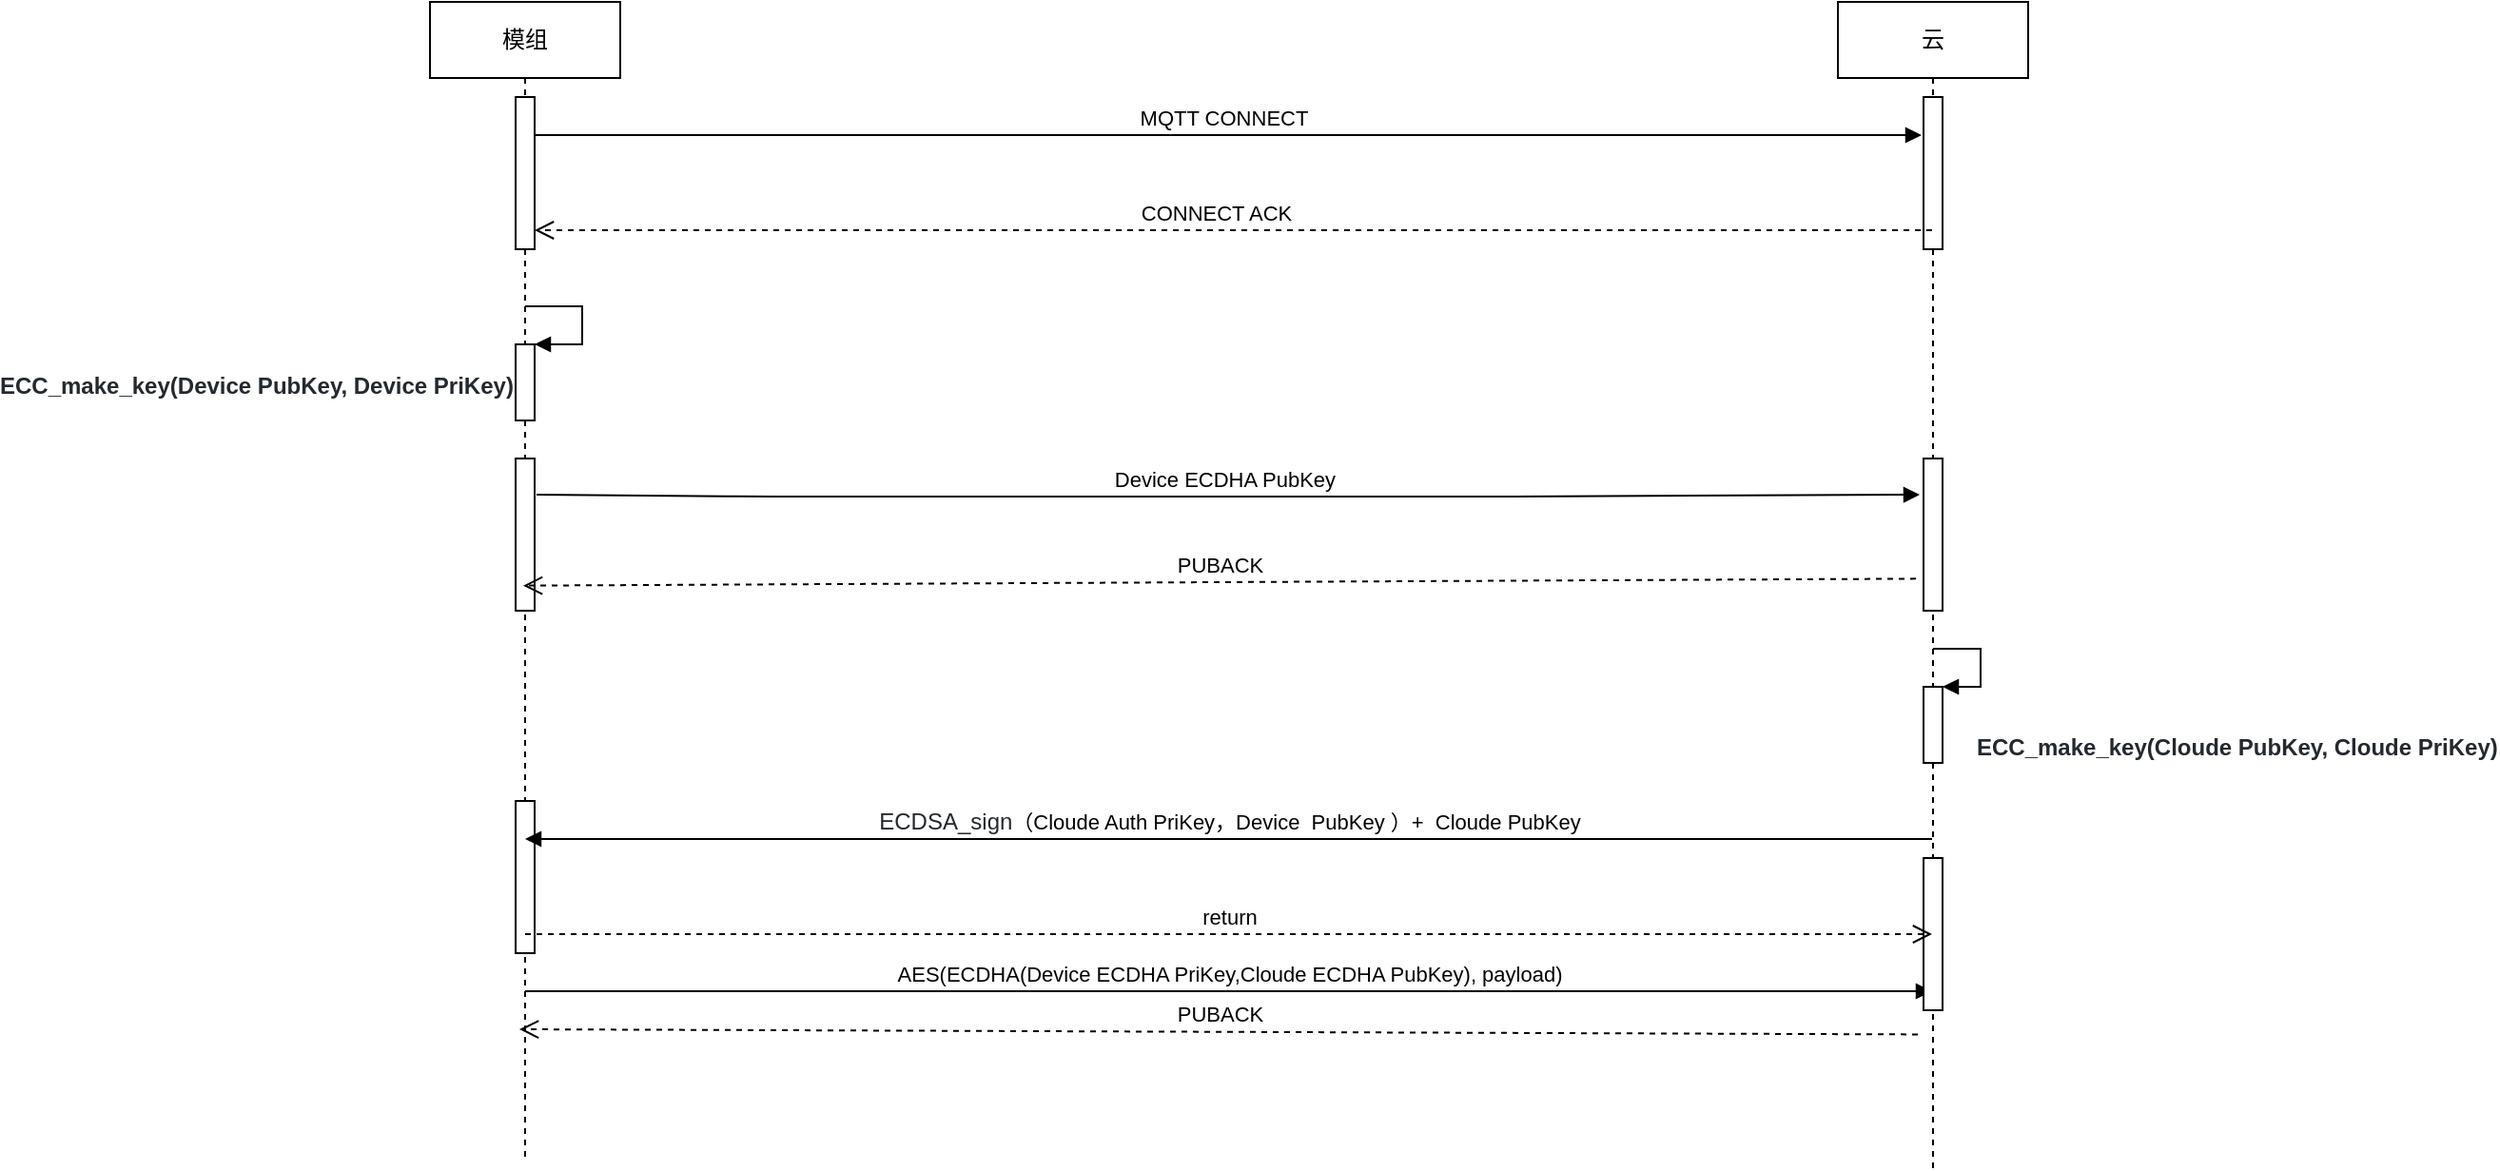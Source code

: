 <mxfile version="14.6.11" type="github">
  <diagram name="Page-1" id="e7e014a7-5840-1c2e-5031-d8a46d1fe8dd">
    <mxGraphModel dx="2591" dy="762" grid="1" gridSize="10" guides="1" tooltips="1" connect="1" arrows="1" fold="1" page="1" pageScale="1" pageWidth="1169" pageHeight="826" background="none" math="0" shadow="0">
      <root>
        <mxCell id="0" />
        <mxCell id="1" parent="0" />
        <mxCell id="wCIL7dhoobaamTL4FDUd-41" value="模组" style="shape=umlLifeline;perimeter=lifelinePerimeter;whiteSpace=wrap;html=1;container=1;collapsible=0;recursiveResize=0;outlineConnect=0;" vertex="1" parent="1">
          <mxGeometry x="170" y="80" width="100" height="610" as="geometry" />
        </mxCell>
        <mxCell id="wCIL7dhoobaamTL4FDUd-48" value="MQTT CONNECT" style="html=1;verticalAlign=bottom;endArrow=block;entryX=-0.1;entryY=0.25;entryDx=0;entryDy=0;entryPerimeter=0;" edge="1" parent="wCIL7dhoobaamTL4FDUd-41" target="wCIL7dhoobaamTL4FDUd-56">
          <mxGeometry width="80" relative="1" as="geometry">
            <mxPoint x="50" y="70" as="sourcePoint" />
            <mxPoint x="130" y="70" as="targetPoint" />
          </mxGeometry>
        </mxCell>
        <mxCell id="wCIL7dhoobaamTL4FDUd-54" value="AES(ECDHA(Device ECDHA PriKey,Cloude ECDHA PubKey), payload)" style="html=1;verticalAlign=bottom;endArrow=block;" edge="1" parent="wCIL7dhoobaamTL4FDUd-41" target="wCIL7dhoobaamTL4FDUd-42">
          <mxGeometry width="80" relative="1" as="geometry">
            <mxPoint x="50" y="520" as="sourcePoint" />
            <mxPoint x="130" y="520" as="targetPoint" />
          </mxGeometry>
        </mxCell>
        <mxCell id="wCIL7dhoobaamTL4FDUd-58" value="" style="html=1;points=[];perimeter=orthogonalPerimeter;" vertex="1" parent="wCIL7dhoobaamTL4FDUd-41">
          <mxGeometry x="45" y="50" width="10" height="80" as="geometry" />
        </mxCell>
        <mxCell id="wCIL7dhoobaamTL4FDUd-73" value="" style="html=1;points=[];perimeter=orthogonalPerimeter;" vertex="1" parent="wCIL7dhoobaamTL4FDUd-41">
          <mxGeometry x="45" y="180" width="10" height="40" as="geometry" />
        </mxCell>
        <mxCell id="wCIL7dhoobaamTL4FDUd-74" value="&lt;h2&gt;&lt;b&gt;&lt;span class=&quot;pl-smi&quot; style=&quot;box-sizing: border-box ; color: rgb(36 , 41 , 46) ; font-family: , &amp;#34;consolas&amp;#34; , &amp;#34;liberation mono&amp;#34; , &amp;#34;menlo&amp;#34; , monospace ; font-size: 12px&quot;&gt;ECC_make_key&lt;/span&gt;&lt;span style=&quot;color: rgb(36 , 41 , 46) ; font-family: , &amp;#34;consolas&amp;#34; , &amp;#34;liberation mono&amp;#34; , &amp;#34;menlo&amp;#34; , monospace ; font-size: 12px&quot;&gt;(Device P&lt;/span&gt;&lt;span style=&quot;color: rgb(36 , 41 , 46) ; font-family: , &amp;#34;consolas&amp;#34; , &amp;#34;liberation mono&amp;#34; , &amp;#34;menlo&amp;#34; , monospace ; font-size: 12px&quot;&gt;ubKey, Device P&lt;/span&gt;&lt;span style=&quot;color: rgb(36 , 41 , 46) ; font-family: , &amp;#34;consolas&amp;#34; , &amp;#34;liberation mono&amp;#34; , &amp;#34;menlo&amp;#34; , monospace ; font-size: 12px&quot;&gt;riKey)&lt;/span&gt;&lt;/b&gt;&lt;/h2&gt;" style="edgeStyle=orthogonalEdgeStyle;html=1;align=left;spacingLeft=2;endArrow=block;rounded=0;entryX=1;entryY=0;" edge="1" target="wCIL7dhoobaamTL4FDUd-73" parent="wCIL7dhoobaamTL4FDUd-41">
          <mxGeometry x="-1" y="-283" relative="1" as="geometry">
            <mxPoint x="50" y="160" as="sourcePoint" />
            <Array as="points">
              <mxPoint x="80" y="160" />
            </Array>
            <mxPoint x="-280" y="-243" as="offset" />
          </mxGeometry>
        </mxCell>
        <mxCell id="wCIL7dhoobaamTL4FDUd-75" value="" style="html=1;points=[];perimeter=orthogonalPerimeter;" vertex="1" parent="wCIL7dhoobaamTL4FDUd-41">
          <mxGeometry x="45" y="240" width="10" height="80" as="geometry" />
        </mxCell>
        <mxCell id="wCIL7dhoobaamTL4FDUd-51" value="PUBACK" style="html=1;verticalAlign=bottom;endArrow=open;dashed=1;endSize=8;" edge="1" parent="wCIL7dhoobaamTL4FDUd-41">
          <mxGeometry relative="1" as="geometry">
            <mxPoint x="781" y="303.18" as="sourcePoint" />
            <mxPoint x="49" y="306.82" as="targetPoint" />
          </mxGeometry>
        </mxCell>
        <mxCell id="wCIL7dhoobaamTL4FDUd-76" value="" style="html=1;points=[];perimeter=orthogonalPerimeter;" vertex="1" parent="wCIL7dhoobaamTL4FDUd-41">
          <mxGeometry x="45" y="420" width="10" height="80" as="geometry" />
        </mxCell>
        <mxCell id="wCIL7dhoobaamTL4FDUd-42" value="云" style="shape=umlLifeline;perimeter=lifelinePerimeter;whiteSpace=wrap;html=1;container=1;collapsible=0;recursiveResize=0;outlineConnect=0;" vertex="1" parent="1">
          <mxGeometry x="910" y="80" width="100" height="613" as="geometry" />
        </mxCell>
        <mxCell id="wCIL7dhoobaamTL4FDUd-56" value="" style="html=1;points=[];perimeter=orthogonalPerimeter;" vertex="1" parent="wCIL7dhoobaamTL4FDUd-42">
          <mxGeometry x="45" y="50" width="10" height="80" as="geometry" />
        </mxCell>
        <mxCell id="wCIL7dhoobaamTL4FDUd-77" value="" style="html=1;points=[];perimeter=orthogonalPerimeter;" vertex="1" parent="wCIL7dhoobaamTL4FDUd-42">
          <mxGeometry x="45" y="240" width="10" height="80" as="geometry" />
        </mxCell>
        <mxCell id="wCIL7dhoobaamTL4FDUd-78" value="" style="html=1;points=[];perimeter=orthogonalPerimeter;" vertex="1" parent="wCIL7dhoobaamTL4FDUd-42">
          <mxGeometry x="45" y="360" width="10" height="40" as="geometry" />
        </mxCell>
        <mxCell id="wCIL7dhoobaamTL4FDUd-79" value="&lt;h2&gt;&lt;b&gt;&lt;span class=&quot;pl-smi&quot; style=&quot;box-sizing: border-box ; color: rgb(36 , 41 , 46) ; font-size: 12px&quot;&gt;ECC_make_key&lt;/span&gt;&lt;span style=&quot;color: rgb(36 , 41 , 46) ; font-size: 12px&quot;&gt;(Cloude P&lt;/span&gt;&lt;span style=&quot;color: rgb(36 , 41 , 46) ; font-size: 12px&quot;&gt;ubKey, Cloude P&lt;/span&gt;&lt;span style=&quot;color: rgb(36 , 41 , 46) ; font-size: 12px&quot;&gt;riKey)&lt;/span&gt;&lt;/b&gt;&lt;/h2&gt;" style="edgeStyle=orthogonalEdgeStyle;html=1;align=left;spacingLeft=2;endArrow=block;rounded=0;entryX=1;entryY=0;" edge="1" target="wCIL7dhoobaamTL4FDUd-78" parent="wCIL7dhoobaamTL4FDUd-42">
          <mxGeometry x="0.571" y="30" relative="1" as="geometry">
            <mxPoint x="50" y="340" as="sourcePoint" />
            <Array as="points">
              <mxPoint x="75" y="340" />
            </Array>
            <mxPoint as="offset" />
          </mxGeometry>
        </mxCell>
        <mxCell id="wCIL7dhoobaamTL4FDUd-81" value="" style="html=1;points=[];perimeter=orthogonalPerimeter;" vertex="1" parent="wCIL7dhoobaamTL4FDUd-42">
          <mxGeometry x="45" y="450" width="10" height="80" as="geometry" />
        </mxCell>
        <mxCell id="wCIL7dhoobaamTL4FDUd-49" value="CONNECT ACK" style="html=1;verticalAlign=bottom;endArrow=open;dashed=1;endSize=8;entryX=1;entryY=0.875;entryDx=0;entryDy=0;entryPerimeter=0;" edge="1" parent="1" source="wCIL7dhoobaamTL4FDUd-42" target="wCIL7dhoobaamTL4FDUd-58">
          <mxGeometry x="0.026" relative="1" as="geometry">
            <mxPoint x="955" y="170" as="sourcePoint" />
            <mxPoint x="880" y="170" as="targetPoint" />
            <Array as="points">
              <mxPoint x="660" y="200" />
            </Array>
            <mxPoint as="offset" />
          </mxGeometry>
        </mxCell>
        <mxCell id="wCIL7dhoobaamTL4FDUd-52" value="&lt;span style=&quot;color: rgb(36 , 41 , 46) ; font-family: , &amp;#34;consolas&amp;#34; , &amp;#34;liberation mono&amp;#34; , &amp;#34;menlo&amp;#34; , monospace ; font-size: 12px&quot;&gt;ECDSA_sign&lt;/span&gt;（Cloude Auth PriKey，Device&amp;nbsp; PubKey&amp;nbsp;）+&amp;nbsp; Cloude PubKey" style="html=1;verticalAlign=bottom;endArrow=block;" edge="1" parent="1" source="wCIL7dhoobaamTL4FDUd-42" target="wCIL7dhoobaamTL4FDUd-41">
          <mxGeometry width="80" relative="1" as="geometry">
            <mxPoint x="630" y="380" as="sourcePoint" />
            <mxPoint x="710" y="380" as="targetPoint" />
            <Array as="points">
              <mxPoint x="340" y="520" />
            </Array>
          </mxGeometry>
        </mxCell>
        <mxCell id="wCIL7dhoobaamTL4FDUd-55" value="PUBACK" style="html=1;verticalAlign=bottom;endArrow=open;dashed=1;endSize=8;entryX=1;entryY=0.263;entryDx=0;entryDy=0;entryPerimeter=0;" edge="1" parent="1">
          <mxGeometry relative="1" as="geometry">
            <mxPoint x="952" y="622.72" as="sourcePoint" />
            <mxPoint x="217" y="620" as="targetPoint" />
          </mxGeometry>
        </mxCell>
        <mxCell id="wCIL7dhoobaamTL4FDUd-62" value="Device ECDHA PubKey&amp;nbsp;" style="html=1;verticalAlign=bottom;endArrow=block;exitX=1.1;exitY=0.238;exitDx=0;exitDy=0;exitPerimeter=0;" edge="1" parent="1" source="wCIL7dhoobaamTL4FDUd-75">
          <mxGeometry width="80" relative="1" as="geometry">
            <mxPoint x="220" y="340" as="sourcePoint" />
            <mxPoint x="953" y="339" as="targetPoint" />
            <Array as="points">
              <mxPoint x="340" y="340" />
              <mxPoint x="660" y="340" />
              <mxPoint x="730" y="340" />
            </Array>
          </mxGeometry>
        </mxCell>
        <mxCell id="wCIL7dhoobaamTL4FDUd-80" value="return" style="html=1;verticalAlign=bottom;endArrow=open;dashed=1;endSize=8;exitX=0.5;exitY=0.875;exitDx=0;exitDy=0;exitPerimeter=0;" edge="1" parent="1" source="wCIL7dhoobaamTL4FDUd-76" target="wCIL7dhoobaamTL4FDUd-42">
          <mxGeometry relative="1" as="geometry">
            <mxPoint x="320" y="550" as="sourcePoint" />
            <mxPoint x="240" y="550" as="targetPoint" />
          </mxGeometry>
        </mxCell>
      </root>
    </mxGraphModel>
  </diagram>
</mxfile>
